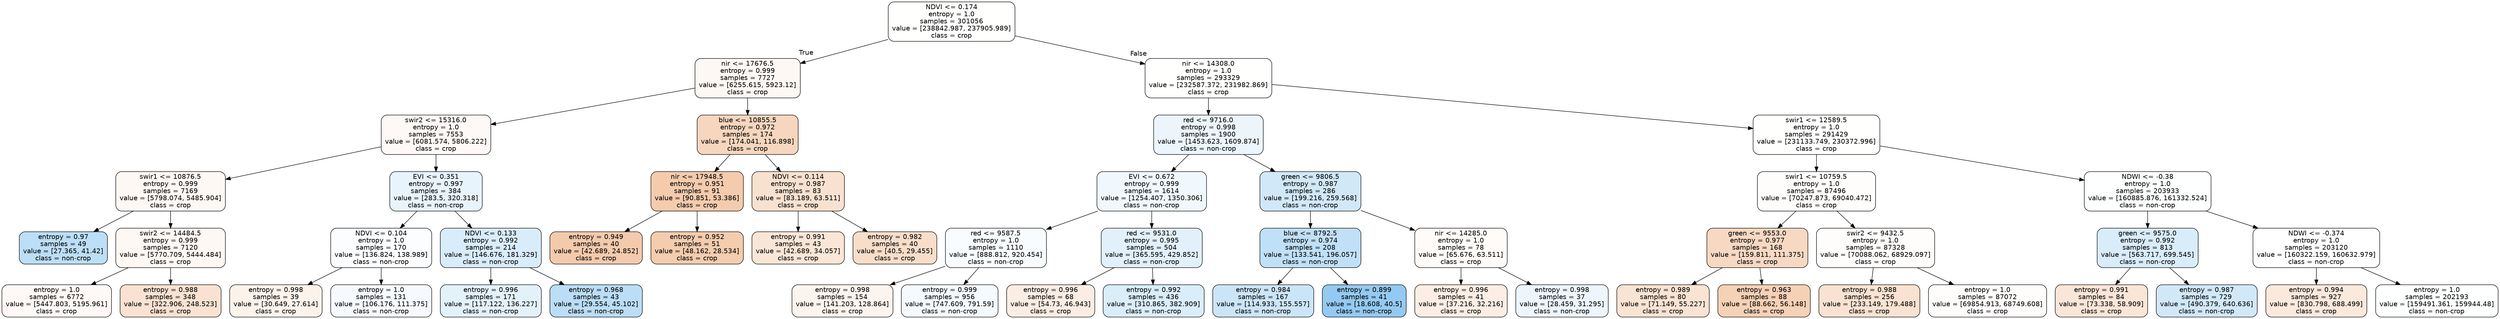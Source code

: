 digraph Tree {
node [shape=box, style="filled, rounded", color="black", fontname=helvetica] ;
edge [fontname=helvetica] ;
0 [label="NDVI <= 0.174\nentropy = 1.0\nsamples = 301056\nvalue = [238842.987, 237905.989]\nclass = crop", fillcolor="#fffffe"] ;
1 [label="nir <= 17676.5\nentropy = 0.999\nsamples = 7727\nvalue = [6255.615, 5923.12]\nclass = crop", fillcolor="#fef8f4"] ;
0 -> 1 [labeldistance=2.5, labelangle=45, headlabel="True"] ;
2 [label="swir2 <= 15316.0\nentropy = 1.0\nsamples = 7553\nvalue = [6081.574, 5806.222]\nclass = crop", fillcolor="#fef9f6"] ;
1 -> 2 ;
3 [label="swir1 <= 10876.5\nentropy = 0.999\nsamples = 7169\nvalue = [5798.074, 5485.904]\nclass = crop", fillcolor="#fef8f4"] ;
2 -> 3 ;
4 [label="entropy = 0.97\nsamples = 49\nvalue = [27.365, 41.42]\nclass = non-crop", fillcolor="#bcdef6"] ;
3 -> 4 ;
5 [label="swir2 <= 14484.5\nentropy = 0.999\nsamples = 7120\nvalue = [5770.709, 5444.484]\nclass = crop", fillcolor="#fef8f4"] ;
3 -> 5 ;
6 [label="entropy = 1.0\nsamples = 6772\nvalue = [5447.803, 5195.961]\nclass = crop", fillcolor="#fef9f6"] ;
5 -> 6 ;
7 [label="entropy = 0.988\nsamples = 348\nvalue = [322.906, 248.523]\nclass = crop", fillcolor="#f9e2d1"] ;
5 -> 7 ;
8 [label="EVI <= 0.351\nentropy = 0.997\nsamples = 384\nvalue = [283.5, 320.318]\nclass = non-crop", fillcolor="#e8f4fc"] ;
2 -> 8 ;
9 [label="NDVI <= 0.104\nentropy = 1.0\nsamples = 170\nvalue = [136.824, 138.989]\nclass = non-crop", fillcolor="#fcfdff"] ;
8 -> 9 ;
10 [label="entropy = 0.998\nsamples = 39\nvalue = [30.649, 27.614]\nclass = crop", fillcolor="#fcf3eb"] ;
9 -> 10 ;
11 [label="entropy = 1.0\nsamples = 131\nvalue = [106.176, 111.375]\nclass = non-crop", fillcolor="#f6fafe"] ;
9 -> 11 ;
12 [label="NDVI <= 0.133\nentropy = 0.992\nsamples = 214\nvalue = [146.676, 181.329]\nclass = non-crop", fillcolor="#d9ecfa"] ;
8 -> 12 ;
13 [label="entropy = 0.996\nsamples = 171\nvalue = [117.122, 136.227]\nclass = non-crop", fillcolor="#e3f1fb"] ;
12 -> 13 ;
14 [label="entropy = 0.968\nsamples = 43\nvalue = [29.554, 45.102]\nclass = non-crop", fillcolor="#bbddf6"] ;
12 -> 14 ;
15 [label="blue <= 10855.5\nentropy = 0.972\nsamples = 174\nvalue = [174.041, 116.898]\nclass = crop", fillcolor="#f6d6be"] ;
1 -> 15 ;
16 [label="nir <= 17948.5\nentropy = 0.951\nsamples = 91\nvalue = [90.851, 53.386]\nclass = crop", fillcolor="#f4cbad"] ;
15 -> 16 ;
17 [label="entropy = 0.949\nsamples = 40\nvalue = [42.689, 24.852]\nclass = crop", fillcolor="#f4caac"] ;
16 -> 17 ;
18 [label="entropy = 0.952\nsamples = 51\nvalue = [48.162, 28.534]\nclass = crop", fillcolor="#f4ccae"] ;
16 -> 18 ;
19 [label="NDVI <= 0.114\nentropy = 0.987\nsamples = 83\nvalue = [83.189, 63.511]\nclass = crop", fillcolor="#f9e1d0"] ;
15 -> 19 ;
20 [label="entropy = 0.991\nsamples = 43\nvalue = [42.689, 34.057]\nclass = crop", fillcolor="#fae6d7"] ;
19 -> 20 ;
21 [label="entropy = 0.982\nsamples = 40\nvalue = [40.5, 29.455]\nclass = crop", fillcolor="#f8ddc9"] ;
19 -> 21 ;
22 [label="nir <= 14308.0\nentropy = 1.0\nsamples = 293329\nvalue = [232587.372, 231982.869]\nclass = crop", fillcolor="#fffffe"] ;
0 -> 22 [labeldistance=2.5, labelangle=-45, headlabel="False"] ;
23 [label="red <= 9716.0\nentropy = 0.998\nsamples = 1900\nvalue = [1453.623, 1609.874]\nclass = non-crop", fillcolor="#ecf5fc"] ;
22 -> 23 ;
24 [label="EVI <= 0.672\nentropy = 0.999\nsamples = 1614\nvalue = [1254.407, 1350.306]\nclass = non-crop", fillcolor="#f1f8fd"] ;
23 -> 24 ;
25 [label="red <= 9587.5\nentropy = 1.0\nsamples = 1110\nvalue = [888.812, 920.454]\nclass = non-crop", fillcolor="#f8fcfe"] ;
24 -> 25 ;
26 [label="entropy = 0.998\nsamples = 154\nvalue = [141.203, 128.864]\nclass = crop", fillcolor="#fdf4ee"] ;
25 -> 26 ;
27 [label="entropy = 0.999\nsamples = 956\nvalue = [747.609, 791.59]\nclass = non-crop", fillcolor="#f4fafe"] ;
25 -> 27 ;
28 [label="red <= 9531.0\nentropy = 0.995\nsamples = 504\nvalue = [365.595, 429.852]\nclass = non-crop", fillcolor="#e1f0fb"] ;
24 -> 28 ;
29 [label="entropy = 0.996\nsamples = 68\nvalue = [54.73, 46.943]\nclass = crop", fillcolor="#fbede3"] ;
28 -> 29 ;
30 [label="entropy = 0.992\nsamples = 436\nvalue = [310.865, 382.909]\nclass = non-crop", fillcolor="#daedfa"] ;
28 -> 30 ;
31 [label="green <= 9806.5\nentropy = 0.987\nsamples = 286\nvalue = [199.216, 259.568]\nclass = non-crop", fillcolor="#d1e8f9"] ;
23 -> 31 ;
32 [label="blue <= 8792.5\nentropy = 0.974\nsamples = 208\nvalue = [133.541, 196.057]\nclass = non-crop", fillcolor="#c0e0f7"] ;
31 -> 32 ;
33 [label="entropy = 0.984\nsamples = 167\nvalue = [114.933, 155.557]\nclass = non-crop", fillcolor="#cbe5f8"] ;
32 -> 33 ;
34 [label="entropy = 0.899\nsamples = 41\nvalue = [18.608, 40.5]\nclass = non-crop", fillcolor="#94caf1"] ;
32 -> 34 ;
35 [label="nir <= 14285.0\nentropy = 1.0\nsamples = 78\nvalue = [65.676, 63.511]\nclass = crop", fillcolor="#fefbf8"] ;
31 -> 35 ;
36 [label="entropy = 0.996\nsamples = 41\nvalue = [37.216, 32.216]\nclass = crop", fillcolor="#fceee4"] ;
35 -> 36 ;
37 [label="entropy = 0.998\nsamples = 37\nvalue = [28.459, 31.295]\nclass = non-crop", fillcolor="#edf6fd"] ;
35 -> 37 ;
38 [label="swir1 <= 12589.5\nentropy = 1.0\nsamples = 291429\nvalue = [231133.749, 230372.996]\nclass = crop", fillcolor="#fffffe"] ;
22 -> 38 ;
39 [label="swir1 <= 10759.5\nentropy = 1.0\nsamples = 87496\nvalue = [70247.873, 69040.472]\nclass = crop", fillcolor="#fffdfc"] ;
38 -> 39 ;
40 [label="green <= 9553.0\nentropy = 0.977\nsamples = 168\nvalue = [159.811, 111.375]\nclass = crop", fillcolor="#f7d9c3"] ;
39 -> 40 ;
41 [label="entropy = 0.989\nsamples = 80\nvalue = [71.149, 55.227]\nclass = crop", fillcolor="#f9e3d3"] ;
40 -> 41 ;
42 [label="entropy = 0.963\nsamples = 88\nvalue = [88.662, 56.148]\nclass = crop", fillcolor="#f5d1b6"] ;
40 -> 42 ;
43 [label="swir2 <= 9432.5\nentropy = 1.0\nsamples = 87328\nvalue = [70088.062, 68929.097]\nclass = crop", fillcolor="#fffdfc"] ;
39 -> 43 ;
44 [label="entropy = 0.988\nsamples = 256\nvalue = [233.149, 179.488]\nclass = crop", fillcolor="#f9e2d1"] ;
43 -> 44 ;
45 [label="entropy = 1.0\nsamples = 87072\nvalue = [69854.913, 68749.608]\nclass = crop", fillcolor="#fffdfc"] ;
43 -> 45 ;
46 [label="NDWI <= -0.38\nentropy = 1.0\nsamples = 203933\nvalue = [160885.876, 161332.524]\nclass = non-crop", fillcolor="#feffff"] ;
38 -> 46 ;
47 [label="green <= 9575.0\nentropy = 0.992\nsamples = 813\nvalue = [563.717, 699.545]\nclass = non-crop", fillcolor="#d9ecfa"] ;
46 -> 47 ;
48 [label="entropy = 0.991\nsamples = 84\nvalue = [73.338, 58.909]\nclass = crop", fillcolor="#fae6d8"] ;
47 -> 48 ;
49 [label="entropy = 0.987\nsamples = 729\nvalue = [490.379, 640.636]\nclass = non-crop", fillcolor="#d1e8f9"] ;
47 -> 49 ;
50 [label="NDWI <= -0.374\nentropy = 1.0\nsamples = 203120\nvalue = [160322.159, 160632.979]\nclass = non-crop", fillcolor="#ffffff"] ;
46 -> 50 ;
51 [label="entropy = 0.994\nsamples = 927\nvalue = [830.798, 688.499]\nclass = crop", fillcolor="#fbe9dd"] ;
50 -> 51 ;
52 [label="entropy = 1.0\nsamples = 202193\nvalue = [159491.361, 159944.48]\nclass = non-crop", fillcolor="#feffff"] ;
50 -> 52 ;
}